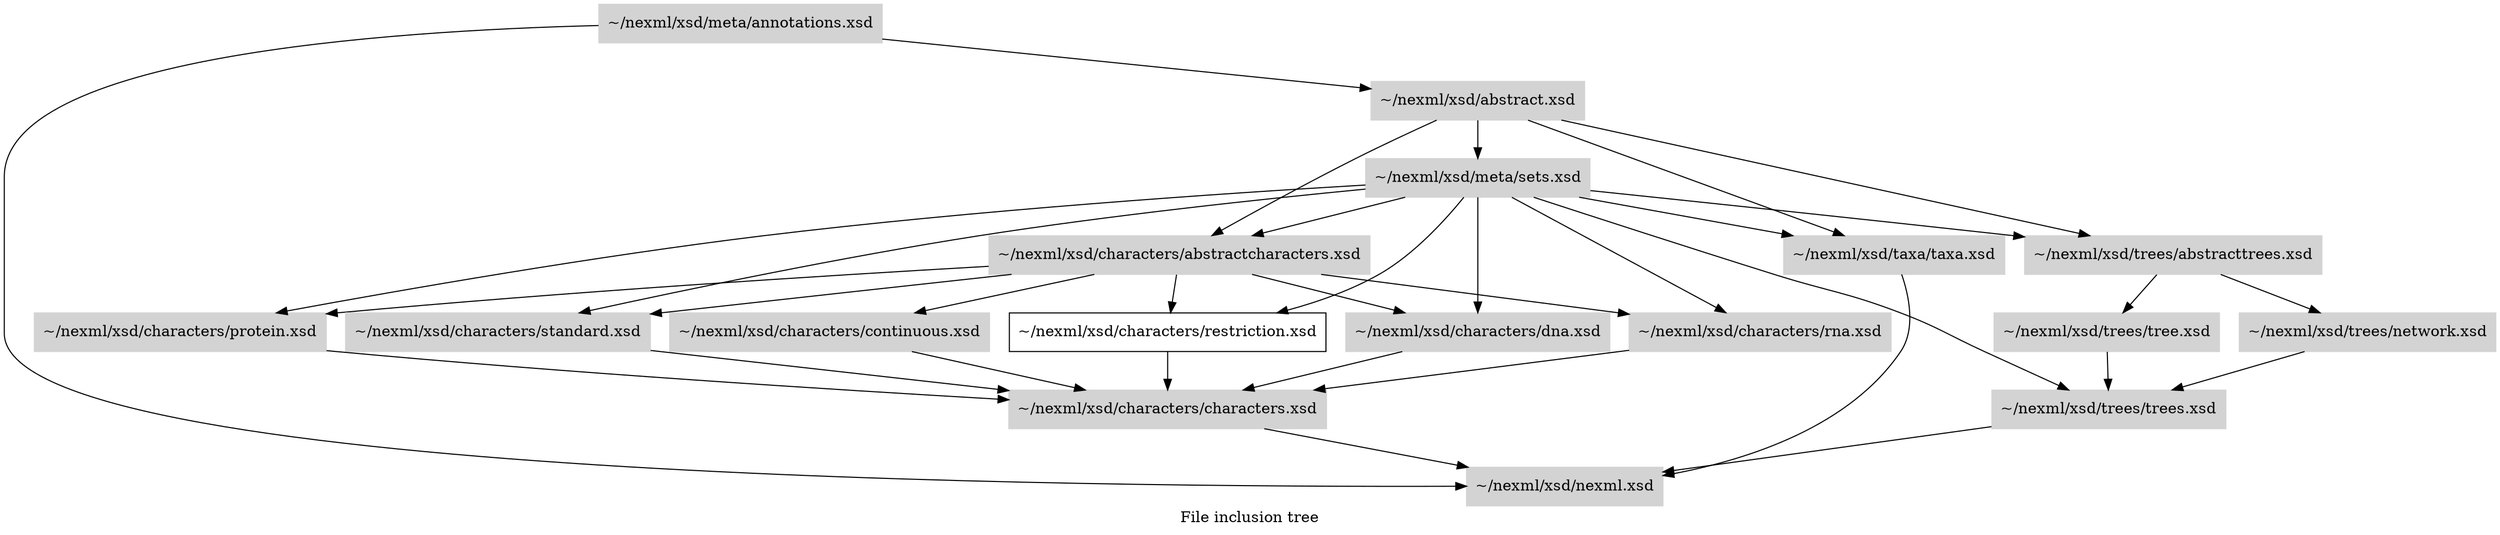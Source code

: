 /*
    this graphviz graph documents the nexml file inclusion tree
    (with focus on /Users/priyam/nexml/nexml.github.io/nexml/xsd/characters/restriction.xsd). Graph generated on Sat Sep 20 23:48:14 2014    from template: $Id: dotinheritance.tmpl 221 2007-12-13 02:31:30Z rvos $    
*/
digraph inclusions {
    label="File inclusion tree";
                                "~/nexml/xsd/abstract.xsd" [URL="/doc/schema-1/abstract/",shape=box,color=lightgrey,style=filled];        
                            "~/nexml/xsd/meta/annotations.xsd" -> "~/nexml/xsd/abstract.xsd";
                                        "~/nexml/xsd/characters/abstractcharacters.xsd" [URL="/doc/schema-1/characters/abstractcharacters/",shape=box,color=lightgrey,style=filled];        
                            "~/nexml/xsd/abstract.xsd" -> "~/nexml/xsd/characters/abstractcharacters.xsd";
                    "~/nexml/xsd/meta/sets.xsd" -> "~/nexml/xsd/characters/abstractcharacters.xsd";
                                        "~/nexml/xsd/characters/characters.xsd" [URL="/doc/schema-1/characters/characters/",shape=box,color=lightgrey,style=filled];        
                            "~/nexml/xsd/characters/continuous.xsd" -> "~/nexml/xsd/characters/characters.xsd";
                    "~/nexml/xsd/characters/dna.xsd" -> "~/nexml/xsd/characters/characters.xsd";
                    "~/nexml/xsd/characters/protein.xsd" -> "~/nexml/xsd/characters/characters.xsd";
                    "~/nexml/xsd/characters/restriction.xsd" -> "~/nexml/xsd/characters/characters.xsd";
                    "~/nexml/xsd/characters/rna.xsd" -> "~/nexml/xsd/characters/characters.xsd";
                    "~/nexml/xsd/characters/standard.xsd" -> "~/nexml/xsd/characters/characters.xsd";
                                        "~/nexml/xsd/characters/continuous.xsd" [URL="/doc/schema-1/characters/continuous/",shape=box,color=lightgrey,style=filled];        
                            "~/nexml/xsd/characters/abstractcharacters.xsd" -> "~/nexml/xsd/characters/continuous.xsd";
                                        "~/nexml/xsd/characters/dna.xsd" [URL="/doc/schema-1/characters/dna/",shape=box,color=lightgrey,style=filled];        
                            "~/nexml/xsd/characters/abstractcharacters.xsd" -> "~/nexml/xsd/characters/dna.xsd";
                    "~/nexml/xsd/meta/sets.xsd" -> "~/nexml/xsd/characters/dna.xsd";
                                        "~/nexml/xsd/characters/protein.xsd" [URL="/doc/schema-1/characters/protein/",shape=box,color=lightgrey,style=filled];        
                            "~/nexml/xsd/characters/abstractcharacters.xsd" -> "~/nexml/xsd/characters/protein.xsd";
                    "~/nexml/xsd/meta/sets.xsd" -> "~/nexml/xsd/characters/protein.xsd";
                                        "~/nexml/xsd/characters/restriction.xsd" [URL="/doc/schema-1/characters/restriction/",shape=box];
                            "~/nexml/xsd/characters/abstractcharacters.xsd" -> "~/nexml/xsd/characters/restriction.xsd";
                    "~/nexml/xsd/meta/sets.xsd" -> "~/nexml/xsd/characters/restriction.xsd";
                                        "~/nexml/xsd/characters/rna.xsd" [URL="/doc/schema-1/characters/rna/",shape=box,color=lightgrey,style=filled];        
                            "~/nexml/xsd/characters/abstractcharacters.xsd" -> "~/nexml/xsd/characters/rna.xsd";
                    "~/nexml/xsd/meta/sets.xsd" -> "~/nexml/xsd/characters/rna.xsd";
                                        "~/nexml/xsd/characters/standard.xsd" [URL="/doc/schema-1/characters/standard/",shape=box,color=lightgrey,style=filled];        
                            "~/nexml/xsd/characters/abstractcharacters.xsd" -> "~/nexml/xsd/characters/standard.xsd";
                    "~/nexml/xsd/meta/sets.xsd" -> "~/nexml/xsd/characters/standard.xsd";
                                        "~/nexml/xsd/meta/annotations.xsd" [URL="/doc/schema-1/meta/annotations/",shape=box,color=lightgrey,style=filled];        
                                                "~/nexml/xsd/meta/sets.xsd" [URL="/doc/schema-1/meta/sets/",shape=box,color=lightgrey,style=filled];        
                            "~/nexml/xsd/abstract.xsd" -> "~/nexml/xsd/meta/sets.xsd";
                                        "~/nexml/xsd/nexml.xsd" [URL="/doc/schema-1/nexml/",shape=box,color=lightgrey,style=filled];        
                            "~/nexml/xsd/taxa/taxa.xsd" -> "~/nexml/xsd/nexml.xsd";
                    "~/nexml/xsd/characters/characters.xsd" -> "~/nexml/xsd/nexml.xsd";
                    "~/nexml/xsd/trees/trees.xsd" -> "~/nexml/xsd/nexml.xsd";
                    "~/nexml/xsd/meta/annotations.xsd" -> "~/nexml/xsd/nexml.xsd";
                                        "~/nexml/xsd/taxa/taxa.xsd" [URL="/doc/schema-1/taxa/taxa/",shape=box,color=lightgrey,style=filled];        
                            "~/nexml/xsd/abstract.xsd" -> "~/nexml/xsd/taxa/taxa.xsd";
                    "~/nexml/xsd/meta/sets.xsd" -> "~/nexml/xsd/taxa/taxa.xsd";
                                        "~/nexml/xsd/trees/abstracttrees.xsd" [URL="/doc/schema-1/trees/abstracttrees/",shape=box,color=lightgrey,style=filled];        
                            "~/nexml/xsd/abstract.xsd" -> "~/nexml/xsd/trees/abstracttrees.xsd";
                    "~/nexml/xsd/meta/sets.xsd" -> "~/nexml/xsd/trees/abstracttrees.xsd";
                                        "~/nexml/xsd/trees/network.xsd" [URL="/doc/schema-1/trees/network/",shape=box,color=lightgrey,style=filled];        
                            "~/nexml/xsd/trees/abstracttrees.xsd" -> "~/nexml/xsd/trees/network.xsd";
                                        "~/nexml/xsd/trees/tree.xsd" [URL="/doc/schema-1/trees/tree/",shape=box,color=lightgrey,style=filled];        
                            "~/nexml/xsd/trees/abstracttrees.xsd" -> "~/nexml/xsd/trees/tree.xsd";
                                        "~/nexml/xsd/trees/trees.xsd" [URL="/doc/schema-1/trees/trees/",shape=box,color=lightgrey,style=filled];        
                            "~/nexml/xsd/trees/tree.xsd" -> "~/nexml/xsd/trees/trees.xsd";
                    "~/nexml/xsd/trees/network.xsd" -> "~/nexml/xsd/trees/trees.xsd";
                    "~/nexml/xsd/meta/sets.xsd" -> "~/nexml/xsd/trees/trees.xsd";
            }